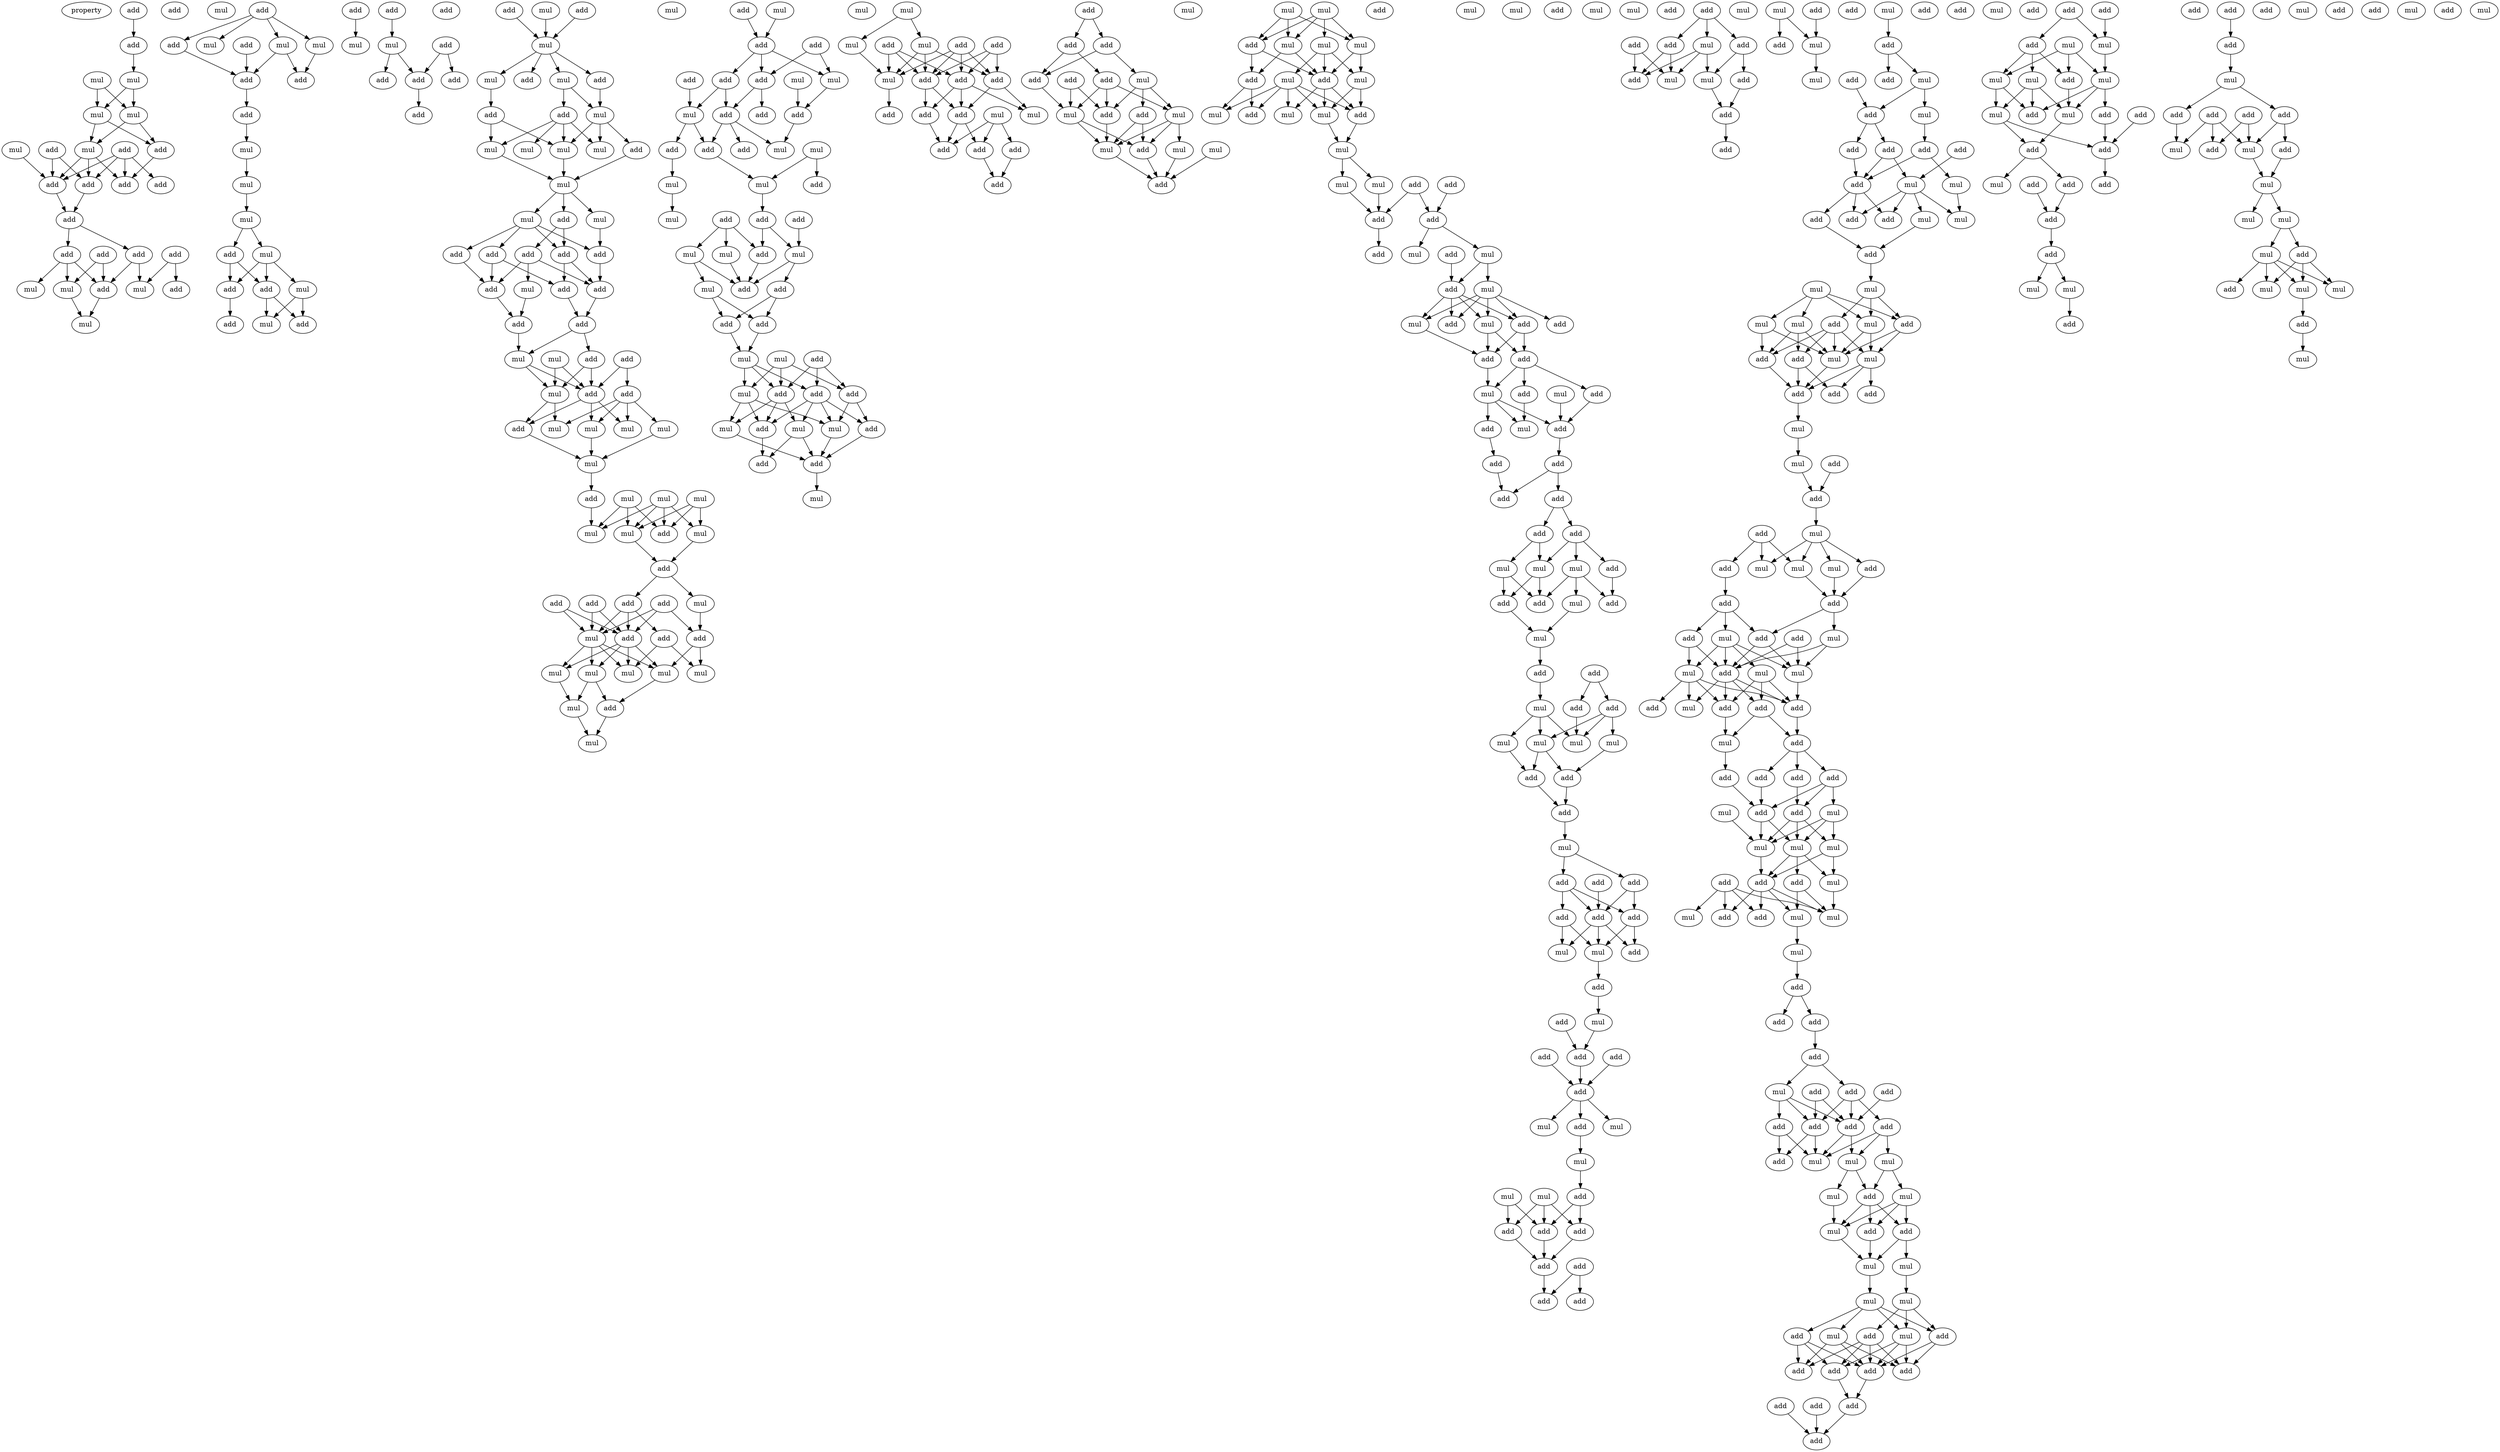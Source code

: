 digraph {
    node [fontcolor=black]
    property [mul=2,lf=1.5]
    0 [ label = add ];
    1 [ label = add ];
    2 [ label = add ];
    3 [ label = mul ];
    4 [ label = mul ];
    5 [ label = mul ];
    6 [ label = mul ];
    7 [ label = mul ];
    8 [ label = add ];
    9 [ label = mul ];
    10 [ label = add ];
    11 [ label = mul ];
    12 [ label = add ];
    13 [ label = add ];
    14 [ label = add ];
    15 [ label = add ];
    16 [ label = add ];
    17 [ label = add ];
    18 [ label = add ];
    19 [ label = add ];
    20 [ label = add ];
    21 [ label = add ];
    22 [ label = add ];
    23 [ label = add ];
    24 [ label = mul ];
    25 [ label = mul ];
    26 [ label = mul ];
    27 [ label = mul ];
    28 [ label = add ];
    29 [ label = add ];
    30 [ label = mul ];
    31 [ label = mul ];
    32 [ label = mul ];
    33 [ label = add ];
    34 [ label = add ];
    35 [ label = add ];
    36 [ label = add ];
    37 [ label = mul ];
    38 [ label = add ];
    39 [ label = mul ];
    40 [ label = mul ];
    41 [ label = mul ];
    42 [ label = add ];
    43 [ label = mul ];
    44 [ label = add ];
    45 [ label = add ];
    46 [ label = mul ];
    47 [ label = mul ];
    48 [ label = add ];
    49 [ label = add ];
    50 [ label = add ];
    51 [ label = add ];
    52 [ label = mul ];
    53 [ label = add ];
    54 [ label = add ];
    55 [ label = add ];
    56 [ label = add ];
    57 [ label = add ];
    58 [ label = add ];
    59 [ label = mul ];
    60 [ label = add ];
    61 [ label = mul ];
    62 [ label = add ];
    63 [ label = add ];
    64 [ label = mul ];
    65 [ label = mul ];
    66 [ label = mul ];
    67 [ label = add ];
    68 [ label = add ];
    69 [ label = mul ];
    70 [ label = mul ];
    71 [ label = add ];
    72 [ label = mul ];
    73 [ label = mul ];
    74 [ label = mul ];
    75 [ label = add ];
    76 [ label = mul ];
    77 [ label = mul ];
    78 [ label = add ];
    79 [ label = add ];
    80 [ label = add ];
    81 [ label = add ];
    82 [ label = add ];
    83 [ label = add ];
    84 [ label = add ];
    85 [ label = mul ];
    86 [ label = add ];
    87 [ label = add ];
    88 [ label = add ];
    89 [ label = add ];
    90 [ label = add ];
    91 [ label = mul ];
    92 [ label = mul ];
    93 [ label = add ];
    94 [ label = mul ];
    95 [ label = add ];
    96 [ label = mul ];
    97 [ label = mul ];
    98 [ label = mul ];
    99 [ label = mul ];
    100 [ label = add ];
    101 [ label = mul ];
    102 [ label = mul ];
    103 [ label = mul ];
    104 [ label = add ];
    105 [ label = mul ];
    106 [ label = add ];
    107 [ label = mul ];
    108 [ label = mul ];
    109 [ label = mul ];
    110 [ label = add ];
    111 [ label = mul ];
    112 [ label = add ];
    113 [ label = add ];
    114 [ label = add ];
    115 [ label = add ];
    116 [ label = add ];
    117 [ label = mul ];
    118 [ label = add ];
    119 [ label = add ];
    120 [ label = mul ];
    121 [ label = mul ];
    122 [ label = mul ];
    123 [ label = mul ];
    124 [ label = mul ];
    125 [ label = mul ];
    126 [ label = mul ];
    127 [ label = add ];
    128 [ label = add ];
    129 [ label = mul ];
    130 [ label = mul ];
    131 [ label = add ];
    132 [ label = add ];
    133 [ label = add ];
    134 [ label = mul ];
    135 [ label = add ];
    136 [ label = add ];
    137 [ label = mul ];
    138 [ label = add ];
    139 [ label = add ];
    140 [ label = mul ];
    141 [ label = add ];
    142 [ label = add ];
    143 [ label = add ];
    144 [ label = add ];
    145 [ label = mul ];
    146 [ label = mul ];
    147 [ label = add ];
    148 [ label = mul ];
    149 [ label = mul ];
    150 [ label = add ];
    151 [ label = add ];
    152 [ label = add ];
    153 [ label = mul ];
    154 [ label = mul ];
    155 [ label = add ];
    156 [ label = mul ];
    157 [ label = mul ];
    158 [ label = add ];
    159 [ label = mul ];
    160 [ label = add ];
    161 [ label = mul ];
    162 [ label = add ];
    163 [ label = add ];
    164 [ label = mul ];
    165 [ label = mul ];
    166 [ label = add ];
    167 [ label = mul ];
    168 [ label = add ];
    169 [ label = add ];
    170 [ label = add ];
    171 [ label = add ];
    172 [ label = mul ];
    173 [ label = mul ];
    174 [ label = mul ];
    175 [ label = add ];
    176 [ label = add ];
    177 [ label = add ];
    178 [ label = mul ];
    179 [ label = mul ];
    180 [ label = add ];
    181 [ label = mul ];
    182 [ label = add ];
    183 [ label = add ];
    184 [ label = mul ];
    185 [ label = add ];
    186 [ label = mul ];
    187 [ label = add ];
    188 [ label = add ];
    189 [ label = mul ];
    190 [ label = mul ];
    191 [ label = add ];
    192 [ label = add ];
    193 [ label = add ];
    194 [ label = add ];
    195 [ label = add ];
    196 [ label = add ];
    197 [ label = add ];
    198 [ label = add ];
    199 [ label = add ];
    200 [ label = add ];
    201 [ label = add ];
    202 [ label = add ];
    203 [ label = mul ];
    204 [ label = add ];
    205 [ label = add ];
    206 [ label = mul ];
    207 [ label = add ];
    208 [ label = mul ];
    209 [ label = mul ];
    210 [ label = mul ];
    211 [ label = add ];
    212 [ label = mul ];
    213 [ label = mul ];
    214 [ label = add ];
    215 [ label = mul ];
    216 [ label = add ];
    217 [ label = mul ];
    218 [ label = mul ];
    219 [ label = mul ];
    220 [ label = mul ];
    221 [ label = add ];
    222 [ label = mul ];
    223 [ label = mul ];
    224 [ label = add ];
    225 [ label = mul ];
    226 [ label = add ];
    227 [ label = add ];
    228 [ label = mul ];
    229 [ label = mul ];
    230 [ label = add ];
    231 [ label = mul ];
    232 [ label = mul ];
    233 [ label = add ];
    234 [ label = mul ];
    235 [ label = add ];
    236 [ label = mul ];
    237 [ label = add ];
    238 [ label = add ];
    239 [ label = mul ];
    240 [ label = add ];
    241 [ label = mul ];
    242 [ label = mul ];
    243 [ label = add ];
    244 [ label = mul ];
    245 [ label = add ];
    246 [ label = mul ];
    247 [ label = mul ];
    248 [ label = add ];
    249 [ label = add ];
    250 [ label = add ];
    251 [ label = add ];
    252 [ label = add ];
    253 [ label = mul ];
    254 [ label = add ];
    255 [ label = add ];
    256 [ label = mul ];
    257 [ label = add ];
    258 [ label = mul ];
    259 [ label = add ];
    260 [ label = add ];
    261 [ label = add ];
    262 [ label = add ];
    263 [ label = add ];
    264 [ label = add ];
    265 [ label = add ];
    266 [ label = add ];
    267 [ label = mul ];
    268 [ label = mul ];
    269 [ label = add ];
    270 [ label = mul ];
    271 [ label = add ];
    272 [ label = mul ];
    273 [ label = add ];
    274 [ label = add ];
    275 [ label = mul ];
    276 [ label = add ];
    277 [ label = add ];
    278 [ label = mul ];
    279 [ label = add ];
    280 [ label = add ];
    281 [ label = mul ];
    282 [ label = mul ];
    283 [ label = mul ];
    284 [ label = mul ];
    285 [ label = add ];
    286 [ label = add ];
    287 [ label = add ];
    288 [ label = mul ];
    289 [ label = add ];
    290 [ label = add ];
    291 [ label = add ];
    292 [ label = add ];
    293 [ label = add ];
    294 [ label = add ];
    295 [ label = mul ];
    296 [ label = add ];
    297 [ label = mul ];
    298 [ label = add ];
    299 [ label = add ];
    300 [ label = mul ];
    301 [ label = mul ];
    302 [ label = add ];
    303 [ label = add ];
    304 [ label = add ];
    305 [ label = add ];
    306 [ label = mul ];
    307 [ label = add ];
    308 [ label = mul ];
    309 [ label = mul ];
    310 [ label = mul ];
    311 [ label = mul ];
    312 [ label = mul ];
    313 [ label = add ];
    314 [ label = add ];
    315 [ label = add ];
    316 [ label = add ];
    317 [ label = add ];
    318 [ label = add ];
    319 [ label = add ];
    320 [ label = add ];
    321 [ label = add ];
    322 [ label = add ];
    323 [ label = add ];
    324 [ label = add ];
    325 [ label = add ];
    326 [ label = mul ];
    327 [ label = mul ];
    328 [ label = mul ];
    329 [ label = add ];
    330 [ label = mul ];
    331 [ label = add ];
    332 [ label = add ];
    333 [ label = add ];
    334 [ label = mul ];
    335 [ label = add ];
    336 [ label = add ];
    337 [ label = mul ];
    338 [ label = add ];
    339 [ label = mul ];
    340 [ label = mul ];
    341 [ label = add ];
    342 [ label = add ];
    343 [ label = mul ];
    344 [ label = add ];
    345 [ label = mul ];
    346 [ label = add ];
    347 [ label = add ];
    348 [ label = add ];
    349 [ label = add ];
    350 [ label = add ];
    351 [ label = mul ];
    352 [ label = add ];
    353 [ label = mul ];
    354 [ label = add ];
    355 [ label = add ];
    356 [ label = add ];
    357 [ label = mul ];
    358 [ label = mul ];
    359 [ label = add ];
    360 [ label = mul ];
    361 [ label = mul ];
    362 [ label = add ];
    363 [ label = mul ];
    364 [ label = mul ];
    365 [ label = mul ];
    366 [ label = add ];
    367 [ label = add ];
    368 [ label = add ];
    369 [ label = mul ];
    370 [ label = mul ];
    371 [ label = add ];
    372 [ label = add ];
    373 [ label = add ];
    374 [ label = mul ];
    375 [ label = mul ];
    376 [ label = add ];
    377 [ label = add ];
    378 [ label = add ];
    379 [ label = mul ];
    380 [ label = mul ];
    381 [ label = mul ];
    382 [ label = add ];
    383 [ label = add ];
    384 [ label = mul ];
    385 [ label = add ];
    386 [ label = add ];
    387 [ label = add ];
    388 [ label = add ];
    389 [ label = add ];
    390 [ label = mul ];
    391 [ label = mul ];
    392 [ label = mul ];
    393 [ label = mul ];
    394 [ label = add ];
    395 [ label = mul ];
    396 [ label = add ];
    397 [ label = add ];
    398 [ label = mul ];
    399 [ label = add ];
    400 [ label = add ];
    401 [ label = add ];
    402 [ label = mul ];
    403 [ label = add ];
    404 [ label = add ];
    405 [ label = add ];
    406 [ label = add ];
    407 [ label = mul ];
    408 [ label = add ];
    409 [ label = add ];
    410 [ label = mul ];
    411 [ label = mul ];
    412 [ label = mul ];
    413 [ label = mul ];
    414 [ label = add ];
    415 [ label = add ];
    416 [ label = add ];
    417 [ label = mul ];
    418 [ label = mul ];
    419 [ label = add ];
    420 [ label = add ];
    421 [ label = mul ];
    422 [ label = mul ];
    423 [ label = mul ];
    424 [ label = add ];
    425 [ label = add ];
    426 [ label = add ];
    427 [ label = add ];
    428 [ label = add ];
    429 [ label = add ];
    430 [ label = add ];
    431 [ label = add ];
    432 [ label = mul ];
    433 [ label = add ];
    434 [ label = add ];
    435 [ label = add ];
    436 [ label = add ];
    437 [ label = add ];
    438 [ label = mul ];
    439 [ label = add ];
    440 [ label = mul ];
    441 [ label = mul ];
    442 [ label = add ];
    443 [ label = mul ];
    444 [ label = mul ];
    445 [ label = mul ];
    446 [ label = add ];
    447 [ label = mul ];
    448 [ label = add ];
    449 [ label = mul ];
    450 [ label = mul ];
    451 [ label = mul ];
    452 [ label = mul ];
    453 [ label = add ];
    454 [ label = add ];
    455 [ label = mul ];
    456 [ label = mul ];
    457 [ label = add ];
    458 [ label = add ];
    459 [ label = add ];
    460 [ label = add ];
    461 [ label = add ];
    462 [ label = add ];
    463 [ label = add ];
    464 [ label = add ];
    465 [ label = add ];
    466 [ label = add ];
    467 [ label = add ];
    468 [ label = add ];
    469 [ label = add ];
    470 [ label = mul ];
    471 [ label = add ];
    472 [ label = mul ];
    473 [ label = add ];
    474 [ label = mul ];
    475 [ label = mul ];
    476 [ label = mul ];
    477 [ label = add ];
    478 [ label = add ];
    479 [ label = add ];
    480 [ label = mul ];
    481 [ label = mul ];
    482 [ label = add ];
    483 [ label = add ];
    484 [ label = add ];
    485 [ label = mul ];
    486 [ label = add ];
    487 [ label = add ];
    488 [ label = add ];
    489 [ label = add ];
    490 [ label = add ];
    491 [ label = mul ];
    492 [ label = mul ];
    493 [ label = add ];
    494 [ label = add ];
    495 [ label = mul ];
    496 [ label = add ];
    497 [ label = add ];
    498 [ label = add ];
    499 [ label = add ];
    500 [ label = add ];
    501 [ label = add ];
    502 [ label = mul ];
    503 [ label = add ];
    504 [ label = mul ];
    505 [ label = mul ];
    506 [ label = mul ];
    507 [ label = add ];
    508 [ label = mul ];
    509 [ label = mul ];
    510 [ label = add ];
    511 [ label = mul ];
    512 [ label = add ];
    513 [ label = add ];
    514 [ label = mul ];
    515 [ label = mul ];
    516 [ label = mul ];
    517 [ label = mul ];
    518 [ label = add ];
    519 [ label = add ];
    520 [ label = mul ];
    521 [ label = mul ];
    0 -> 2 [ name = 0 ];
    2 -> 4 [ name = 1 ];
    4 -> 6 [ name = 2 ];
    4 -> 7 [ name = 3 ];
    5 -> 6 [ name = 4 ];
    5 -> 7 [ name = 5 ];
    6 -> 9 [ name = 6 ];
    6 -> 12 [ name = 7 ];
    7 -> 9 [ name = 8 ];
    7 -> 12 [ name = 9 ];
    8 -> 13 [ name = 10 ];
    8 -> 15 [ name = 11 ];
    9 -> 13 [ name = 12 ];
    9 -> 14 [ name = 13 ];
    9 -> 15 [ name = 14 ];
    10 -> 13 [ name = 15 ];
    10 -> 14 [ name = 16 ];
    10 -> 15 [ name = 17 ];
    10 -> 16 [ name = 18 ];
    11 -> 15 [ name = 19 ];
    12 -> 14 [ name = 20 ];
    13 -> 17 [ name = 21 ];
    15 -> 17 [ name = 22 ];
    17 -> 19 [ name = 23 ];
    17 -> 20 [ name = 24 ];
    18 -> 23 [ name = 25 ];
    18 -> 24 [ name = 26 ];
    19 -> 23 [ name = 27 ];
    19 -> 25 [ name = 28 ];
    20 -> 23 [ name = 29 ];
    20 -> 24 [ name = 30 ];
    20 -> 26 [ name = 31 ];
    21 -> 22 [ name = 32 ];
    21 -> 25 [ name = 33 ];
    23 -> 27 [ name = 34 ];
    24 -> 27 [ name = 35 ];
    28 -> 29 [ name = 36 ];
    28 -> 30 [ name = 37 ];
    28 -> 31 [ name = 38 ];
    28 -> 32 [ name = 39 ];
    29 -> 35 [ name = 40 ];
    30 -> 34 [ name = 41 ];
    30 -> 35 [ name = 42 ];
    31 -> 34 [ name = 43 ];
    33 -> 35 [ name = 44 ];
    35 -> 36 [ name = 45 ];
    36 -> 37 [ name = 46 ];
    37 -> 39 [ name = 47 ];
    38 -> 41 [ name = 48 ];
    39 -> 40 [ name = 49 ];
    40 -> 42 [ name = 50 ];
    40 -> 43 [ name = 51 ];
    42 -> 44 [ name = 52 ];
    42 -> 45 [ name = 53 ];
    43 -> 44 [ name = 54 ];
    43 -> 45 [ name = 55 ];
    43 -> 46 [ name = 56 ];
    44 -> 49 [ name = 57 ];
    45 -> 47 [ name = 58 ];
    45 -> 48 [ name = 59 ];
    46 -> 47 [ name = 60 ];
    46 -> 48 [ name = 61 ];
    50 -> 52 [ name = 62 ];
    51 -> 55 [ name = 63 ];
    51 -> 56 [ name = 64 ];
    52 -> 54 [ name = 65 ];
    52 -> 56 [ name = 66 ];
    56 -> 57 [ name = 67 ];
    58 -> 61 [ name = 68 ];
    59 -> 61 [ name = 69 ];
    60 -> 61 [ name = 70 ];
    61 -> 62 [ name = 71 ];
    61 -> 63 [ name = 72 ];
    61 -> 64 [ name = 73 ];
    61 -> 65 [ name = 74 ];
    62 -> 66 [ name = 75 ];
    64 -> 67 [ name = 76 ];
    65 -> 66 [ name = 77 ];
    65 -> 68 [ name = 78 ];
    66 -> 70 [ name = 79 ];
    66 -> 71 [ name = 80 ];
    66 -> 72 [ name = 81 ];
    67 -> 70 [ name = 82 ];
    67 -> 73 [ name = 83 ];
    68 -> 69 [ name = 84 ];
    68 -> 70 [ name = 85 ];
    68 -> 72 [ name = 86 ];
    68 -> 73 [ name = 87 ];
    70 -> 74 [ name = 88 ];
    71 -> 74 [ name = 89 ];
    73 -> 74 [ name = 90 ];
    74 -> 75 [ name = 91 ];
    74 -> 76 [ name = 92 ];
    74 -> 77 [ name = 93 ];
    75 -> 79 [ name = 94 ];
    75 -> 82 [ name = 95 ];
    76 -> 78 [ name = 96 ];
    76 -> 79 [ name = 97 ];
    76 -> 80 [ name = 98 ];
    76 -> 81 [ name = 99 ];
    77 -> 80 [ name = 100 ];
    78 -> 84 [ name = 101 ];
    79 -> 83 [ name = 102 ];
    79 -> 86 [ name = 103 ];
    80 -> 83 [ name = 104 ];
    81 -> 84 [ name = 105 ];
    81 -> 86 [ name = 106 ];
    82 -> 83 [ name = 107 ];
    82 -> 84 [ name = 108 ];
    82 -> 85 [ name = 109 ];
    83 -> 88 [ name = 110 ];
    84 -> 87 [ name = 111 ];
    85 -> 87 [ name = 112 ];
    86 -> 88 [ name = 113 ];
    87 -> 92 [ name = 114 ];
    88 -> 90 [ name = 115 ];
    88 -> 92 [ name = 116 ];
    89 -> 93 [ name = 117 ];
    89 -> 95 [ name = 118 ];
    90 -> 93 [ name = 119 ];
    90 -> 94 [ name = 120 ];
    91 -> 93 [ name = 121 ];
    91 -> 94 [ name = 122 ];
    92 -> 93 [ name = 123 ];
    92 -> 94 [ name = 124 ];
    93 -> 98 [ name = 125 ];
    93 -> 99 [ name = 126 ];
    93 -> 100 [ name = 127 ];
    94 -> 97 [ name = 128 ];
    94 -> 100 [ name = 129 ];
    95 -> 96 [ name = 130 ];
    95 -> 97 [ name = 131 ];
    95 -> 98 [ name = 132 ];
    95 -> 99 [ name = 133 ];
    96 -> 101 [ name = 134 ];
    99 -> 101 [ name = 135 ];
    100 -> 101 [ name = 136 ];
    101 -> 104 [ name = 137 ];
    102 -> 106 [ name = 138 ];
    102 -> 107 [ name = 139 ];
    102 -> 109 [ name = 140 ];
    103 -> 106 [ name = 141 ];
    103 -> 107 [ name = 142 ];
    103 -> 108 [ name = 143 ];
    103 -> 109 [ name = 144 ];
    104 -> 109 [ name = 145 ];
    105 -> 106 [ name = 146 ];
    105 -> 107 [ name = 147 ];
    105 -> 108 [ name = 148 ];
    107 -> 110 [ name = 149 ];
    108 -> 110 [ name = 150 ];
    110 -> 111 [ name = 151 ];
    110 -> 115 [ name = 152 ];
    111 -> 119 [ name = 153 ];
    112 -> 116 [ name = 154 ];
    112 -> 117 [ name = 155 ];
    113 -> 116 [ name = 156 ];
    113 -> 117 [ name = 157 ];
    113 -> 119 [ name = 158 ];
    114 -> 116 [ name = 159 ];
    114 -> 117 [ name = 160 ];
    115 -> 116 [ name = 161 ];
    115 -> 117 [ name = 162 ];
    115 -> 118 [ name = 163 ];
    116 -> 120 [ name = 164 ];
    116 -> 122 [ name = 165 ];
    116 -> 123 [ name = 166 ];
    116 -> 124 [ name = 167 ];
    117 -> 120 [ name = 168 ];
    117 -> 122 [ name = 169 ];
    117 -> 123 [ name = 170 ];
    117 -> 124 [ name = 171 ];
    118 -> 121 [ name = 172 ];
    118 -> 124 [ name = 173 ];
    119 -> 120 [ name = 174 ];
    119 -> 121 [ name = 175 ];
    120 -> 127 [ name = 176 ];
    122 -> 125 [ name = 177 ];
    122 -> 127 [ name = 178 ];
    123 -> 125 [ name = 179 ];
    125 -> 130 [ name = 180 ];
    127 -> 130 [ name = 181 ];
    128 -> 132 [ name = 182 ];
    129 -> 132 [ name = 183 ];
    131 -> 135 [ name = 184 ];
    131 -> 137 [ name = 185 ];
    132 -> 135 [ name = 186 ];
    132 -> 136 [ name = 187 ];
    132 -> 137 [ name = 188 ];
    133 -> 140 [ name = 189 ];
    134 -> 139 [ name = 190 ];
    135 -> 138 [ name = 191 ];
    135 -> 141 [ name = 192 ];
    136 -> 140 [ name = 193 ];
    136 -> 141 [ name = 194 ];
    137 -> 139 [ name = 195 ];
    139 -> 146 [ name = 196 ];
    140 -> 142 [ name = 197 ];
    140 -> 144 [ name = 198 ];
    141 -> 142 [ name = 199 ];
    141 -> 143 [ name = 200 ];
    141 -> 146 [ name = 201 ];
    142 -> 148 [ name = 202 ];
    144 -> 149 [ name = 203 ];
    145 -> 147 [ name = 204 ];
    145 -> 148 [ name = 205 ];
    148 -> 152 [ name = 206 ];
    149 -> 153 [ name = 207 ];
    150 -> 157 [ name = 208 ];
    151 -> 154 [ name = 209 ];
    151 -> 155 [ name = 210 ];
    151 -> 156 [ name = 211 ];
    152 -> 155 [ name = 212 ];
    152 -> 157 [ name = 213 ];
    154 -> 160 [ name = 214 ];
    155 -> 160 [ name = 215 ];
    156 -> 160 [ name = 216 ];
    156 -> 161 [ name = 217 ];
    157 -> 158 [ name = 218 ];
    157 -> 160 [ name = 219 ];
    158 -> 162 [ name = 220 ];
    158 -> 163 [ name = 221 ];
    161 -> 162 [ name = 222 ];
    161 -> 163 [ name = 223 ];
    162 -> 165 [ name = 224 ];
    163 -> 165 [ name = 225 ];
    164 -> 167 [ name = 226 ];
    164 -> 168 [ name = 227 ];
    164 -> 170 [ name = 228 ];
    165 -> 167 [ name = 229 ];
    165 -> 168 [ name = 230 ];
    165 -> 169 [ name = 231 ];
    166 -> 168 [ name = 232 ];
    166 -> 169 [ name = 233 ];
    166 -> 170 [ name = 234 ];
    167 -> 171 [ name = 235 ];
    167 -> 172 [ name = 236 ];
    167 -> 174 [ name = 237 ];
    168 -> 171 [ name = 238 ];
    168 -> 173 [ name = 239 ];
    168 -> 174 [ name = 240 ];
    169 -> 171 [ name = 241 ];
    169 -> 172 [ name = 242 ];
    169 -> 173 [ name = 243 ];
    169 -> 175 [ name = 244 ];
    170 -> 172 [ name = 245 ];
    170 -> 175 [ name = 246 ];
    171 -> 177 [ name = 247 ];
    172 -> 176 [ name = 248 ];
    173 -> 176 [ name = 249 ];
    173 -> 177 [ name = 250 ];
    174 -> 176 [ name = 251 ];
    175 -> 176 [ name = 252 ];
    176 -> 178 [ name = 253 ];
    179 -> 181 [ name = 254 ];
    179 -> 184 [ name = 255 ];
    180 -> 185 [ name = 256 ];
    180 -> 186 [ name = 257 ];
    180 -> 188 [ name = 258 ];
    181 -> 185 [ name = 259 ];
    181 -> 186 [ name = 260 ];
    181 -> 187 [ name = 261 ];
    182 -> 185 [ name = 262 ];
    182 -> 187 [ name = 263 ];
    182 -> 188 [ name = 264 ];
    183 -> 185 [ name = 265 ];
    183 -> 186 [ name = 266 ];
    183 -> 187 [ name = 267 ];
    183 -> 188 [ name = 268 ];
    184 -> 186 [ name = 269 ];
    185 -> 191 [ name = 270 ];
    185 -> 193 [ name = 271 ];
    186 -> 192 [ name = 272 ];
    187 -> 189 [ name = 273 ];
    187 -> 193 [ name = 274 ];
    188 -> 189 [ name = 275 ];
    188 -> 191 [ name = 276 ];
    188 -> 193 [ name = 277 ];
    190 -> 194 [ name = 278 ];
    190 -> 195 [ name = 279 ];
    190 -> 196 [ name = 280 ];
    191 -> 196 [ name = 281 ];
    193 -> 194 [ name = 282 ];
    193 -> 196 [ name = 283 ];
    194 -> 197 [ name = 284 ];
    195 -> 197 [ name = 285 ];
    198 -> 199 [ name = 286 ];
    198 -> 200 [ name = 287 ];
    199 -> 201 [ name = 288 ];
    199 -> 204 [ name = 289 ];
    200 -> 203 [ name = 290 ];
    200 -> 204 [ name = 291 ];
    201 -> 205 [ name = 292 ];
    201 -> 206 [ name = 293 ];
    201 -> 208 [ name = 294 ];
    202 -> 205 [ name = 295 ];
    202 -> 208 [ name = 296 ];
    203 -> 205 [ name = 297 ];
    203 -> 206 [ name = 298 ];
    203 -> 207 [ name = 299 ];
    204 -> 208 [ name = 300 ];
    205 -> 209 [ name = 301 ];
    206 -> 209 [ name = 302 ];
    206 -> 210 [ name = 303 ];
    206 -> 211 [ name = 304 ];
    207 -> 209 [ name = 305 ];
    207 -> 211 [ name = 306 ];
    208 -> 209 [ name = 307 ];
    208 -> 211 [ name = 308 ];
    209 -> 214 [ name = 309 ];
    210 -> 214 [ name = 310 ];
    211 -> 214 [ name = 311 ];
    213 -> 214 [ name = 312 ];
    215 -> 218 [ name = 313 ];
    215 -> 219 [ name = 314 ];
    215 -> 220 [ name = 315 ];
    215 -> 221 [ name = 316 ];
    217 -> 218 [ name = 317 ];
    217 -> 220 [ name = 318 ];
    217 -> 221 [ name = 319 ];
    218 -> 224 [ name = 320 ];
    218 -> 226 [ name = 321 ];
    219 -> 223 [ name = 322 ];
    219 -> 224 [ name = 323 ];
    219 -> 225 [ name = 324 ];
    220 -> 224 [ name = 325 ];
    220 -> 225 [ name = 326 ];
    221 -> 224 [ name = 327 ];
    221 -> 226 [ name = 328 ];
    223 -> 227 [ name = 329 ];
    223 -> 228 [ name = 330 ];
    223 -> 229 [ name = 331 ];
    223 -> 230 [ name = 332 ];
    223 -> 231 [ name = 333 ];
    224 -> 227 [ name = 334 ];
    224 -> 228 [ name = 335 ];
    224 -> 229 [ name = 336 ];
    225 -> 227 [ name = 337 ];
    225 -> 228 [ name = 338 ];
    226 -> 230 [ name = 339 ];
    226 -> 231 [ name = 340 ];
    227 -> 232 [ name = 341 ];
    228 -> 232 [ name = 342 ];
    232 -> 234 [ name = 343 ];
    232 -> 236 [ name = 344 ];
    233 -> 237 [ name = 345 ];
    234 -> 238 [ name = 346 ];
    235 -> 237 [ name = 347 ];
    235 -> 238 [ name = 348 ];
    236 -> 238 [ name = 349 ];
    237 -> 239 [ name = 350 ];
    237 -> 242 [ name = 351 ];
    238 -> 240 [ name = 352 ];
    242 -> 244 [ name = 353 ];
    242 -> 245 [ name = 354 ];
    243 -> 245 [ name = 355 ];
    244 -> 246 [ name = 356 ];
    244 -> 247 [ name = 357 ];
    244 -> 248 [ name = 358 ];
    244 -> 249 [ name = 359 ];
    244 -> 250 [ name = 360 ];
    245 -> 246 [ name = 361 ];
    245 -> 247 [ name = 362 ];
    245 -> 249 [ name = 363 ];
    245 -> 250 [ name = 364 ];
    246 -> 251 [ name = 365 ];
    246 -> 252 [ name = 366 ];
    247 -> 251 [ name = 367 ];
    250 -> 251 [ name = 368 ];
    250 -> 252 [ name = 369 ];
    251 -> 253 [ name = 370 ];
    252 -> 253 [ name = 371 ];
    252 -> 254 [ name = 372 ];
    252 -> 255 [ name = 373 ];
    253 -> 257 [ name = 374 ];
    253 -> 258 [ name = 375 ];
    253 -> 259 [ name = 376 ];
    254 -> 258 [ name = 377 ];
    255 -> 259 [ name = 378 ];
    256 -> 259 [ name = 379 ];
    257 -> 260 [ name = 380 ];
    259 -> 261 [ name = 381 ];
    260 -> 263 [ name = 382 ];
    261 -> 262 [ name = 383 ];
    261 -> 263 [ name = 384 ];
    262 -> 265 [ name = 385 ];
    262 -> 266 [ name = 386 ];
    265 -> 268 [ name = 387 ];
    265 -> 269 [ name = 388 ];
    265 -> 270 [ name = 389 ];
    266 -> 267 [ name = 390 ];
    266 -> 268 [ name = 391 ];
    267 -> 271 [ name = 392 ];
    267 -> 274 [ name = 393 ];
    268 -> 271 [ name = 394 ];
    268 -> 274 [ name = 395 ];
    269 -> 273 [ name = 396 ];
    270 -> 271 [ name = 397 ];
    270 -> 272 [ name = 398 ];
    270 -> 273 [ name = 399 ];
    272 -> 275 [ name = 400 ];
    274 -> 275 [ name = 401 ];
    275 -> 276 [ name = 402 ];
    276 -> 278 [ name = 403 ];
    277 -> 279 [ name = 404 ];
    277 -> 280 [ name = 405 ];
    278 -> 281 [ name = 406 ];
    278 -> 282 [ name = 407 ];
    278 -> 284 [ name = 408 ];
    279 -> 282 [ name = 409 ];
    280 -> 281 [ name = 410 ];
    280 -> 282 [ name = 411 ];
    280 -> 283 [ name = 412 ];
    281 -> 285 [ name = 413 ];
    281 -> 286 [ name = 414 ];
    283 -> 286 [ name = 415 ];
    284 -> 285 [ name = 416 ];
    285 -> 287 [ name = 417 ];
    286 -> 287 [ name = 418 ];
    287 -> 288 [ name = 419 ];
    288 -> 289 [ name = 420 ];
    288 -> 291 [ name = 421 ];
    289 -> 292 [ name = 422 ];
    289 -> 293 [ name = 423 ];
    289 -> 294 [ name = 424 ];
    290 -> 292 [ name = 425 ];
    291 -> 292 [ name = 426 ];
    291 -> 293 [ name = 427 ];
    292 -> 295 [ name = 428 ];
    292 -> 296 [ name = 429 ];
    292 -> 297 [ name = 430 ];
    293 -> 295 [ name = 431 ];
    293 -> 296 [ name = 432 ];
    294 -> 295 [ name = 433 ];
    294 -> 297 [ name = 434 ];
    295 -> 298 [ name = 435 ];
    298 -> 300 [ name = 436 ];
    299 -> 303 [ name = 437 ];
    300 -> 303 [ name = 438 ];
    302 -> 305 [ name = 439 ];
    303 -> 305 [ name = 440 ];
    304 -> 305 [ name = 441 ];
    305 -> 306 [ name = 442 ];
    305 -> 307 [ name = 443 ];
    305 -> 308 [ name = 444 ];
    307 -> 309 [ name = 445 ];
    309 -> 314 [ name = 446 ];
    310 -> 315 [ name = 447 ];
    310 -> 316 [ name = 448 ];
    310 -> 317 [ name = 449 ];
    311 -> 315 [ name = 450 ];
    311 -> 316 [ name = 451 ];
    314 -> 316 [ name = 452 ];
    314 -> 317 [ name = 453 ];
    315 -> 319 [ name = 454 ];
    316 -> 319 [ name = 455 ];
    317 -> 319 [ name = 456 ];
    318 -> 320 [ name = 457 ];
    318 -> 321 [ name = 458 ];
    319 -> 320 [ name = 459 ];
    322 -> 323 [ name = 460 ];
    322 -> 324 [ name = 461 ];
    322 -> 326 [ name = 462 ];
    323 -> 327 [ name = 463 ];
    323 -> 331 [ name = 464 ];
    324 -> 328 [ name = 465 ];
    324 -> 329 [ name = 466 ];
    325 -> 328 [ name = 467 ];
    325 -> 329 [ name = 468 ];
    326 -> 327 [ name = 469 ];
    326 -> 328 [ name = 470 ];
    326 -> 329 [ name = 471 ];
    327 -> 332 [ name = 472 ];
    331 -> 332 [ name = 473 ];
    332 -> 333 [ name = 474 ];
    334 -> 336 [ name = 475 ];
    334 -> 337 [ name = 476 ];
    335 -> 337 [ name = 477 ];
    337 -> 339 [ name = 478 ];
    340 -> 341 [ name = 479 ];
    341 -> 343 [ name = 480 ];
    341 -> 344 [ name = 481 ];
    342 -> 346 [ name = 482 ];
    343 -> 345 [ name = 483 ];
    343 -> 346 [ name = 484 ];
    345 -> 349 [ name = 485 ];
    346 -> 347 [ name = 486 ];
    346 -> 350 [ name = 487 ];
    347 -> 352 [ name = 488 ];
    348 -> 351 [ name = 489 ];
    349 -> 352 [ name = 490 ];
    349 -> 353 [ name = 491 ];
    350 -> 351 [ name = 492 ];
    350 -> 352 [ name = 493 ];
    351 -> 355 [ name = 494 ];
    351 -> 356 [ name = 495 ];
    351 -> 357 [ name = 496 ];
    351 -> 358 [ name = 497 ];
    352 -> 354 [ name = 498 ];
    352 -> 355 [ name = 499 ];
    352 -> 356 [ name = 500 ];
    353 -> 358 [ name = 501 ];
    354 -> 359 [ name = 502 ];
    357 -> 359 [ name = 503 ];
    359 -> 360 [ name = 504 ];
    360 -> 362 [ name = 505 ];
    360 -> 364 [ name = 506 ];
    360 -> 366 [ name = 507 ];
    361 -> 363 [ name = 508 ];
    361 -> 364 [ name = 509 ];
    361 -> 365 [ name = 510 ];
    361 -> 366 [ name = 511 ];
    362 -> 367 [ name = 512 ];
    362 -> 368 [ name = 513 ];
    362 -> 369 [ name = 514 ];
    362 -> 370 [ name = 515 ];
    363 -> 367 [ name = 516 ];
    363 -> 368 [ name = 517 ];
    363 -> 369 [ name = 518 ];
    364 -> 369 [ name = 519 ];
    364 -> 370 [ name = 520 ];
    365 -> 367 [ name = 521 ];
    365 -> 369 [ name = 522 ];
    366 -> 369 [ name = 523 ];
    366 -> 370 [ name = 524 ];
    367 -> 371 [ name = 525 ];
    368 -> 371 [ name = 526 ];
    368 -> 372 [ name = 527 ];
    369 -> 371 [ name = 528 ];
    370 -> 371 [ name = 529 ];
    370 -> 372 [ name = 530 ];
    370 -> 373 [ name = 531 ];
    371 -> 374 [ name = 532 ];
    374 -> 375 [ name = 533 ];
    375 -> 377 [ name = 534 ];
    376 -> 377 [ name = 535 ];
    377 -> 379 [ name = 536 ];
    378 -> 380 [ name = 537 ];
    378 -> 381 [ name = 538 ];
    378 -> 382 [ name = 539 ];
    379 -> 380 [ name = 540 ];
    379 -> 381 [ name = 541 ];
    379 -> 383 [ name = 542 ];
    379 -> 384 [ name = 543 ];
    380 -> 386 [ name = 544 ];
    382 -> 385 [ name = 545 ];
    383 -> 386 [ name = 546 ];
    384 -> 386 [ name = 547 ];
    385 -> 387 [ name = 548 ];
    385 -> 389 [ name = 549 ];
    385 -> 390 [ name = 550 ];
    386 -> 387 [ name = 551 ];
    386 -> 391 [ name = 552 ];
    387 -> 394 [ name = 553 ];
    387 -> 395 [ name = 554 ];
    388 -> 394 [ name = 555 ];
    388 -> 395 [ name = 556 ];
    389 -> 393 [ name = 557 ];
    389 -> 394 [ name = 558 ];
    390 -> 392 [ name = 559 ];
    390 -> 393 [ name = 560 ];
    390 -> 394 [ name = 561 ];
    390 -> 395 [ name = 562 ];
    391 -> 394 [ name = 563 ];
    391 -> 395 [ name = 564 ];
    392 -> 397 [ name = 565 ];
    392 -> 399 [ name = 566 ];
    392 -> 400 [ name = 567 ];
    393 -> 396 [ name = 568 ];
    393 -> 397 [ name = 569 ];
    393 -> 398 [ name = 570 ];
    393 -> 399 [ name = 571 ];
    394 -> 397 [ name = 572 ];
    394 -> 398 [ name = 573 ];
    394 -> 399 [ name = 574 ];
    394 -> 400 [ name = 575 ];
    395 -> 397 [ name = 576 ];
    397 -> 401 [ name = 577 ];
    399 -> 402 [ name = 578 ];
    400 -> 401 [ name = 579 ];
    400 -> 402 [ name = 580 ];
    401 -> 403 [ name = 581 ];
    401 -> 404 [ name = 582 ];
    401 -> 405 [ name = 583 ];
    402 -> 406 [ name = 584 ];
    403 -> 408 [ name = 585 ];
    404 -> 407 [ name = 586 ];
    404 -> 408 [ name = 587 ];
    404 -> 409 [ name = 588 ];
    405 -> 409 [ name = 589 ];
    406 -> 409 [ name = 590 ];
    407 -> 411 [ name = 591 ];
    407 -> 412 [ name = 592 ];
    407 -> 413 [ name = 593 ];
    408 -> 411 [ name = 594 ];
    408 -> 412 [ name = 595 ];
    408 -> 413 [ name = 596 ];
    409 -> 412 [ name = 597 ];
    409 -> 413 [ name = 598 ];
    410 -> 412 [ name = 599 ];
    411 -> 415 [ name = 600 ];
    411 -> 417 [ name = 601 ];
    412 -> 415 [ name = 602 ];
    413 -> 415 [ name = 603 ];
    413 -> 416 [ name = 604 ];
    413 -> 417 [ name = 605 ];
    414 -> 418 [ name = 606 ];
    414 -> 419 [ name = 607 ];
    414 -> 420 [ name = 608 ];
    414 -> 422 [ name = 609 ];
    415 -> 418 [ name = 610 ];
    415 -> 419 [ name = 611 ];
    415 -> 420 [ name = 612 ];
    415 -> 421 [ name = 613 ];
    416 -> 418 [ name = 614 ];
    416 -> 421 [ name = 615 ];
    417 -> 418 [ name = 616 ];
    421 -> 423 [ name = 617 ];
    423 -> 424 [ name = 618 ];
    424 -> 425 [ name = 619 ];
    424 -> 426 [ name = 620 ];
    426 -> 428 [ name = 621 ];
    428 -> 431 [ name = 622 ];
    428 -> 432 [ name = 623 ];
    429 -> 437 [ name = 624 ];
    431 -> 434 [ name = 625 ];
    431 -> 435 [ name = 626 ];
    431 -> 437 [ name = 627 ];
    432 -> 434 [ name = 628 ];
    432 -> 436 [ name = 629 ];
    432 -> 437 [ name = 630 ];
    433 -> 434 [ name = 631 ];
    433 -> 437 [ name = 632 ];
    434 -> 439 [ name = 633 ];
    434 -> 440 [ name = 634 ];
    435 -> 438 [ name = 635 ];
    435 -> 440 [ name = 636 ];
    435 -> 441 [ name = 637 ];
    436 -> 439 [ name = 638 ];
    436 -> 440 [ name = 639 ];
    437 -> 438 [ name = 640 ];
    437 -> 440 [ name = 641 ];
    438 -> 442 [ name = 642 ];
    438 -> 443 [ name = 643 ];
    441 -> 442 [ name = 644 ];
    441 -> 444 [ name = 645 ];
    442 -> 445 [ name = 646 ];
    442 -> 446 [ name = 647 ];
    442 -> 448 [ name = 648 ];
    443 -> 445 [ name = 649 ];
    444 -> 445 [ name = 650 ];
    444 -> 446 [ name = 651 ];
    444 -> 448 [ name = 652 ];
    445 -> 449 [ name = 653 ];
    446 -> 449 [ name = 654 ];
    446 -> 450 [ name = 655 ];
    448 -> 449 [ name = 656 ];
    449 -> 451 [ name = 657 ];
    450 -> 452 [ name = 658 ];
    451 -> 453 [ name = 659 ];
    451 -> 454 [ name = 660 ];
    451 -> 455 [ name = 661 ];
    451 -> 456 [ name = 662 ];
    452 -> 454 [ name = 663 ];
    452 -> 455 [ name = 664 ];
    452 -> 457 [ name = 665 ];
    453 -> 459 [ name = 666 ];
    453 -> 460 [ name = 667 ];
    453 -> 461 [ name = 668 ];
    454 -> 458 [ name = 669 ];
    454 -> 459 [ name = 670 ];
    455 -> 458 [ name = 671 ];
    455 -> 459 [ name = 672 ];
    455 -> 461 [ name = 673 ];
    456 -> 458 [ name = 674 ];
    456 -> 459 [ name = 675 ];
    456 -> 460 [ name = 676 ];
    457 -> 458 [ name = 677 ];
    457 -> 459 [ name = 678 ];
    457 -> 460 [ name = 679 ];
    457 -> 461 [ name = 680 ];
    459 -> 464 [ name = 681 ];
    461 -> 464 [ name = 682 ];
    462 -> 465 [ name = 683 ];
    463 -> 465 [ name = 684 ];
    464 -> 465 [ name = 685 ];
    467 -> 472 [ name = 686 ];
    469 -> 471 [ name = 687 ];
    469 -> 472 [ name = 688 ];
    470 -> 473 [ name = 689 ];
    470 -> 474 [ name = 690 ];
    470 -> 475 [ name = 691 ];
    471 -> 473 [ name = 692 ];
    471 -> 474 [ name = 693 ];
    471 -> 476 [ name = 694 ];
    472 -> 475 [ name = 695 ];
    473 -> 480 [ name = 696 ];
    474 -> 477 [ name = 697 ];
    474 -> 481 [ name = 698 ];
    475 -> 477 [ name = 699 ];
    475 -> 478 [ name = 700 ];
    475 -> 480 [ name = 701 ];
    476 -> 477 [ name = 702 ];
    476 -> 480 [ name = 703 ];
    476 -> 481 [ name = 704 ];
    478 -> 483 [ name = 705 ];
    479 -> 483 [ name = 706 ];
    480 -> 482 [ name = 707 ];
    481 -> 482 [ name = 708 ];
    481 -> 483 [ name = 709 ];
    482 -> 485 [ name = 710 ];
    482 -> 487 [ name = 711 ];
    483 -> 484 [ name = 712 ];
    486 -> 488 [ name = 713 ];
    487 -> 488 [ name = 714 ];
    488 -> 490 [ name = 715 ];
    489 -> 493 [ name = 716 ];
    490 -> 491 [ name = 717 ];
    490 -> 492 [ name = 718 ];
    492 -> 496 [ name = 719 ];
    493 -> 495 [ name = 720 ];
    495 -> 497 [ name = 721 ];
    495 -> 499 [ name = 722 ];
    497 -> 502 [ name = 723 ];
    498 -> 503 [ name = 724 ];
    498 -> 504 [ name = 725 ];
    499 -> 501 [ name = 726 ];
    499 -> 504 [ name = 727 ];
    500 -> 502 [ name = 728 ];
    500 -> 503 [ name = 729 ];
    500 -> 504 [ name = 730 ];
    501 -> 505 [ name = 731 ];
    504 -> 505 [ name = 732 ];
    505 -> 508 [ name = 733 ];
    505 -> 509 [ name = 734 ];
    509 -> 511 [ name = 735 ];
    509 -> 512 [ name = 736 ];
    511 -> 513 [ name = 737 ];
    511 -> 514 [ name = 738 ];
    511 -> 515 [ name = 739 ];
    511 -> 516 [ name = 740 ];
    512 -> 514 [ name = 741 ];
    512 -> 515 [ name = 742 ];
    512 -> 516 [ name = 743 ];
    515 -> 518 [ name = 744 ];
    518 -> 520 [ name = 745 ];
}
